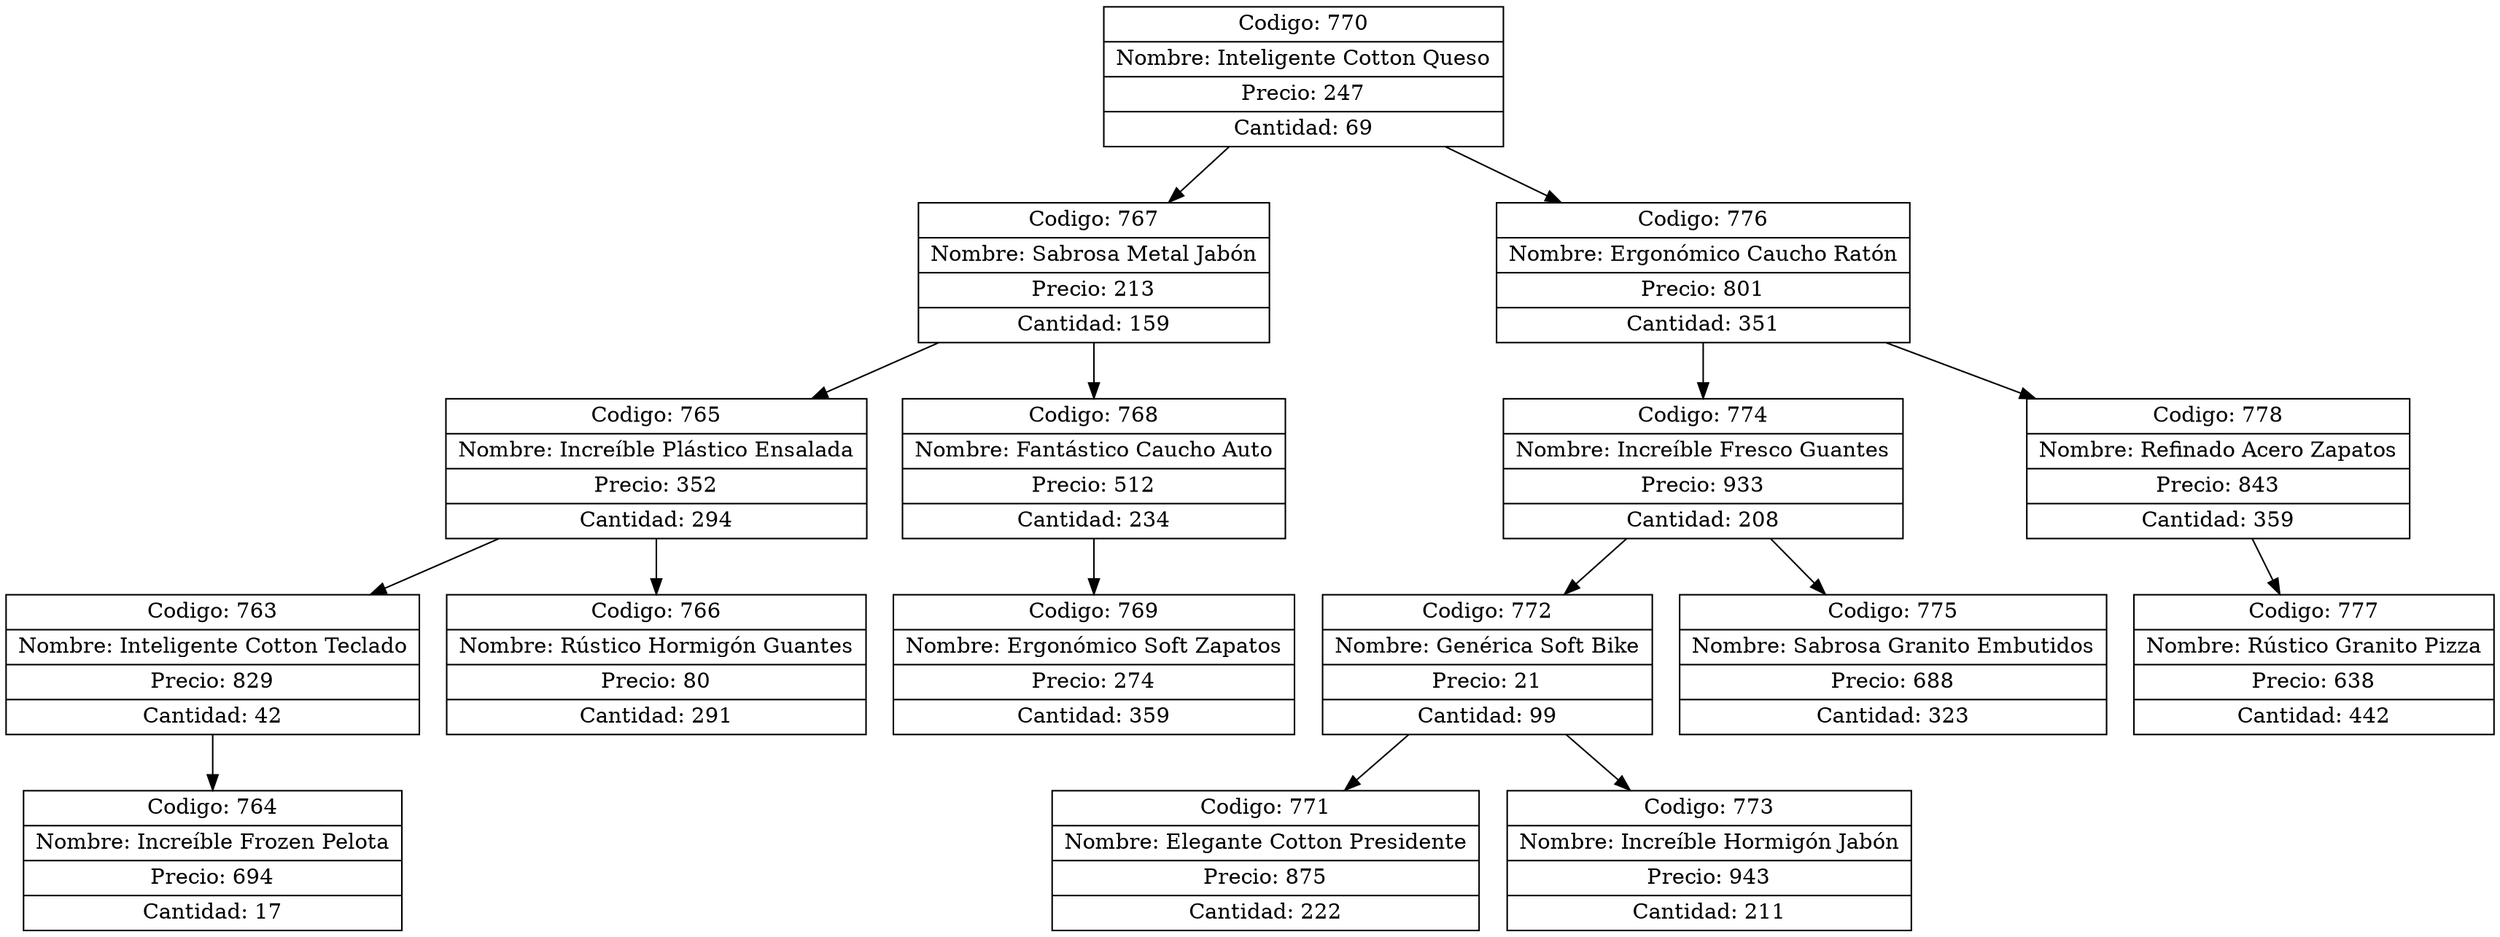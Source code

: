 digraph grafico{
rankdir=UD 
node[shape=box] 
concentrate=true 
nodo770[ shape=record, label ="{Codigo: 770|Nombre: Inteligente Cotton Queso|Precio: 247|Cantidad: 69}"];
nodo767[ shape=record, label ="{Codigo: 767|Nombre: Sabrosa Metal Jabón|Precio: 213|Cantidad: 159}"];
nodo765[ shape=record, label ="{Codigo: 765|Nombre: Increíble Plástico Ensalada|Precio: 352|Cantidad: 294}"];
nodo763[ shape=record, label ="{Codigo: 763|Nombre: Inteligente Cotton Teclado|Precio: 829|Cantidad: 42}"];
nodo764[ shape=record, label ="{Codigo: 764|Nombre: Increíble Frozen Pelota|Precio: 694|Cantidad: 17}"];
nodo763->nodo764
nodo765->nodo763
nodo766[ shape=record, label ="{Codigo: 766|Nombre: Rústico Hormigón Guantes|Precio: 80|Cantidad: 291}"];
nodo765->nodo766
nodo767->nodo765
nodo768[ shape=record, label ="{Codigo: 768|Nombre: Fantástico Caucho Auto|Precio: 512|Cantidad: 234}"];
nodo769[ shape=record, label ="{Codigo: 769|Nombre: Ergonómico Soft Zapatos|Precio: 274|Cantidad: 359}"];
nodo768->nodo769
nodo767->nodo768
nodo770->nodo767
nodo776[ shape=record, label ="{Codigo: 776|Nombre: Ergonómico Caucho Ratón|Precio: 801|Cantidad: 351}"];
nodo774[ shape=record, label ="{Codigo: 774|Nombre: Increíble Fresco Guantes|Precio: 933|Cantidad: 208}"];
nodo772[ shape=record, label ="{Codigo: 772|Nombre: Genérica Soft Bike|Precio: 21|Cantidad: 99}"];
nodo771[ shape=record, label ="{Codigo: 771|Nombre: Elegante Cotton Presidente|Precio: 875|Cantidad: 222}"];
nodo772->nodo771
nodo773[ shape=record, label ="{Codigo: 773|Nombre: Increíble Hormigón Jabón|Precio: 943|Cantidad: 211}"];
nodo772->nodo773
nodo774->nodo772
nodo775[ shape=record, label ="{Codigo: 775|Nombre: Sabrosa Granito Embutidos|Precio: 688|Cantidad: 323}"];
nodo774->nodo775
nodo776->nodo774
nodo778[ shape=record, label ="{Codigo: 778|Nombre: Refinado Acero Zapatos|Precio: 843|Cantidad: 359}"];
nodo777[ shape=record, label ="{Codigo: 777|Nombre: Rústico Granito Pizza|Precio: 638|Cantidad: 442}"];
nodo778->nodo777
nodo776->nodo778
nodo770->nodo776
}